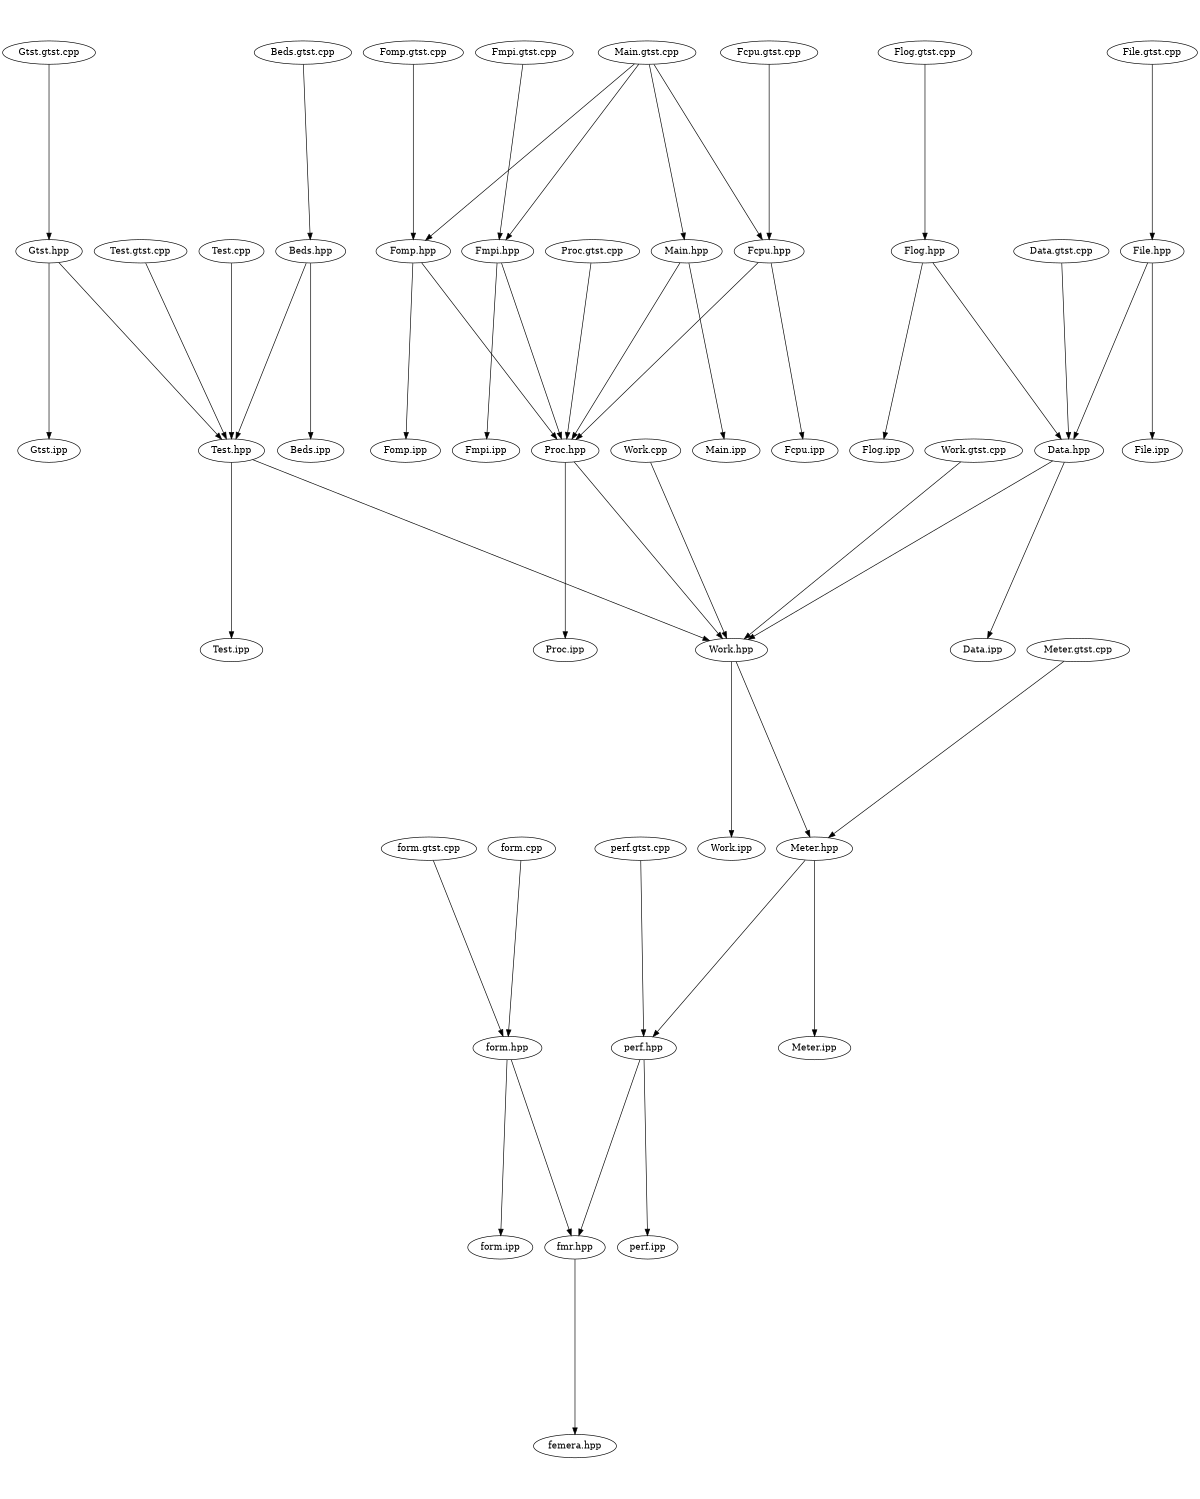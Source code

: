 digraph "source tree" {
    overlap=scale;
    size="8,10";
    ratio="fill";
    fontsize="16";
    fontname="Helvetica";
	clusterrank="local";
	"Meter.hpp" -> "perf.hpp"
	"Fomp.hpp" -> "Fomp.ipp"
	"Gtst.hpp" -> "Gtst.ipp"
	"Test.gtst.cpp" -> "Test.hpp"
	"Main.gtst.cpp" -> "Fmpi.hpp"
	"Fmpi.hpp" -> "Fmpi.ipp"
	"form.cpp" -> "form.hpp"
	"Flog.gtst.cpp" -> "Flog.hpp"
	"Fmpi.gtst.cpp" -> "Fmpi.hpp"
	"Main.gtst.cpp" -> "Fcpu.hpp"
	"perf.hpp" -> "perf.ipp"
	"Fcpu.hpp" -> "Fcpu.ipp"
	"File.gtst.cpp" -> "File.hpp"
	"perf.gtst.cpp" -> "perf.hpp"
	"Work.cpp" -> "Work.hpp"
	"Main.hpp" -> "Main.ipp"
	"Proc.hpp" -> "Proc.ipp"
	"Test.cpp" -> "Test.hpp"
	"perf.hpp" -> "fmr.hpp"
	"Data.gtst.cpp" -> "Data.hpp"
	"Beds.gtst.cpp" -> "Beds.hpp"
	"Data.hpp" -> "Data.ipp"
	"File.hpp" -> "Data.hpp"
	"Fomp.gtst.cpp" -> "Fomp.hpp"
	"form.gtst.cpp" -> "form.hpp"
	"Proc.gtst.cpp" -> "Proc.hpp"
	"Work.hpp" -> "Work.ipp"
	"Fmpi.hpp" -> "Proc.hpp"
	"Meter.gtst.cpp" -> "Meter.hpp"
	"Test.hpp" -> "Work.hpp"
	"Beds.hpp" -> "Test.hpp"
	"Gtst.gtst.cpp" -> "Gtst.hpp"
	"fmr.hpp" -> "femera.hpp"
	"form.hpp" -> "form.ipp"
	"form.hpp" -> "fmr.hpp"
	"Proc.hpp" -> "Work.hpp"
	"Gtst.hpp" -> "Test.hpp"
	"Fcpu.gtst.cpp" -> "Fcpu.hpp"
	"Data.hpp" -> "Work.hpp"
	"Beds.hpp" -> "Beds.ipp"
	"Work.hpp" -> "Meter.hpp"
	"Main.gtst.cpp" -> "Fomp.hpp"
	"Main.gtst.cpp" -> "Main.hpp"
	"Fcpu.hpp" -> "Proc.hpp"
	"Work.gtst.cpp" -> "Work.hpp"
	"Fomp.hpp" -> "Proc.hpp"
	"Flog.hpp" -> "Data.hpp"
	"Main.hpp" -> "Proc.hpp"
	"File.hpp" -> "File.ipp"
	"Flog.hpp" -> "Flog.ipp"
	"Meter.hpp" -> "Meter.ipp"
	"Test.hpp" -> "Test.ipp"
}
